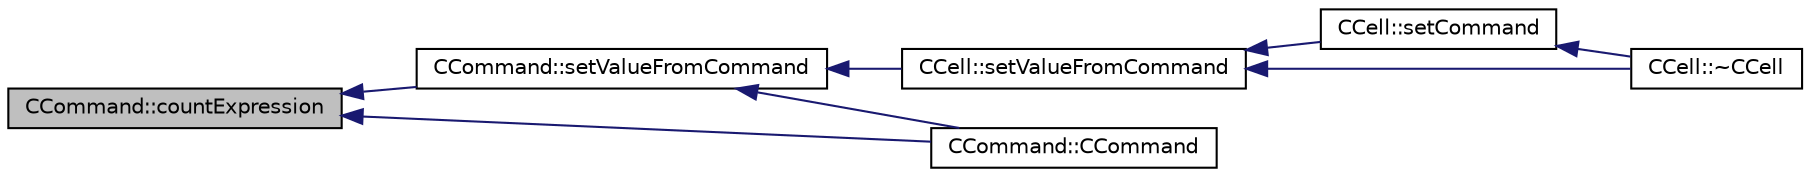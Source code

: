 digraph "CCommand::countExpression"
{
  edge [fontname="Helvetica",fontsize="10",labelfontname="Helvetica",labelfontsize="10"];
  node [fontname="Helvetica",fontsize="10",shape=record];
  rankdir="LR";
  Node1 [label="CCommand::countExpression",height=0.2,width=0.4,color="black", fillcolor="grey75", style="filled", fontcolor="black"];
  Node1 -> Node2 [dir="back",color="midnightblue",fontsize="10",style="solid",fontname="Helvetica"];
  Node2 [label="CCommand::setValueFromCommand",height=0.2,width=0.4,color="black", fillcolor="white", style="filled",URL="$classCCommand.html#a041c7dbd46f8f8879765ce47c1978b26"];
  Node2 -> Node3 [dir="back",color="midnightblue",fontsize="10",style="solid",fontname="Helvetica"];
  Node3 [label="CCell::setValueFromCommand",height=0.2,width=0.4,color="black", fillcolor="white", style="filled",URL="$classCCell.html#abb4fd9bb4afbcb53047cc36c387de513"];
  Node3 -> Node4 [dir="back",color="midnightblue",fontsize="10",style="solid",fontname="Helvetica"];
  Node4 [label="CCell::setCommand",height=0.2,width=0.4,color="black", fillcolor="white", style="filled",URL="$classCCell.html#aecd60bd82d8c0480070c59f30793c345"];
  Node4 -> Node5 [dir="back",color="midnightblue",fontsize="10",style="solid",fontname="Helvetica"];
  Node5 [label="CCell::~CCell",height=0.2,width=0.4,color="black", fillcolor="white", style="filled",URL="$classCCell.html#a297edd2839a64d14a8ffffb915bbf18c"];
  Node3 -> Node5 [dir="back",color="midnightblue",fontsize="10",style="solid",fontname="Helvetica"];
  Node2 -> Node6 [dir="back",color="midnightblue",fontsize="10",style="solid",fontname="Helvetica"];
  Node6 [label="CCommand::CCommand",height=0.2,width=0.4,color="black", fillcolor="white", style="filled",URL="$classCCommand.html#a924bb8dca6c543a79bd8aa332c0f69ab"];
  Node1 -> Node6 [dir="back",color="midnightblue",fontsize="10",style="solid",fontname="Helvetica"];
}
